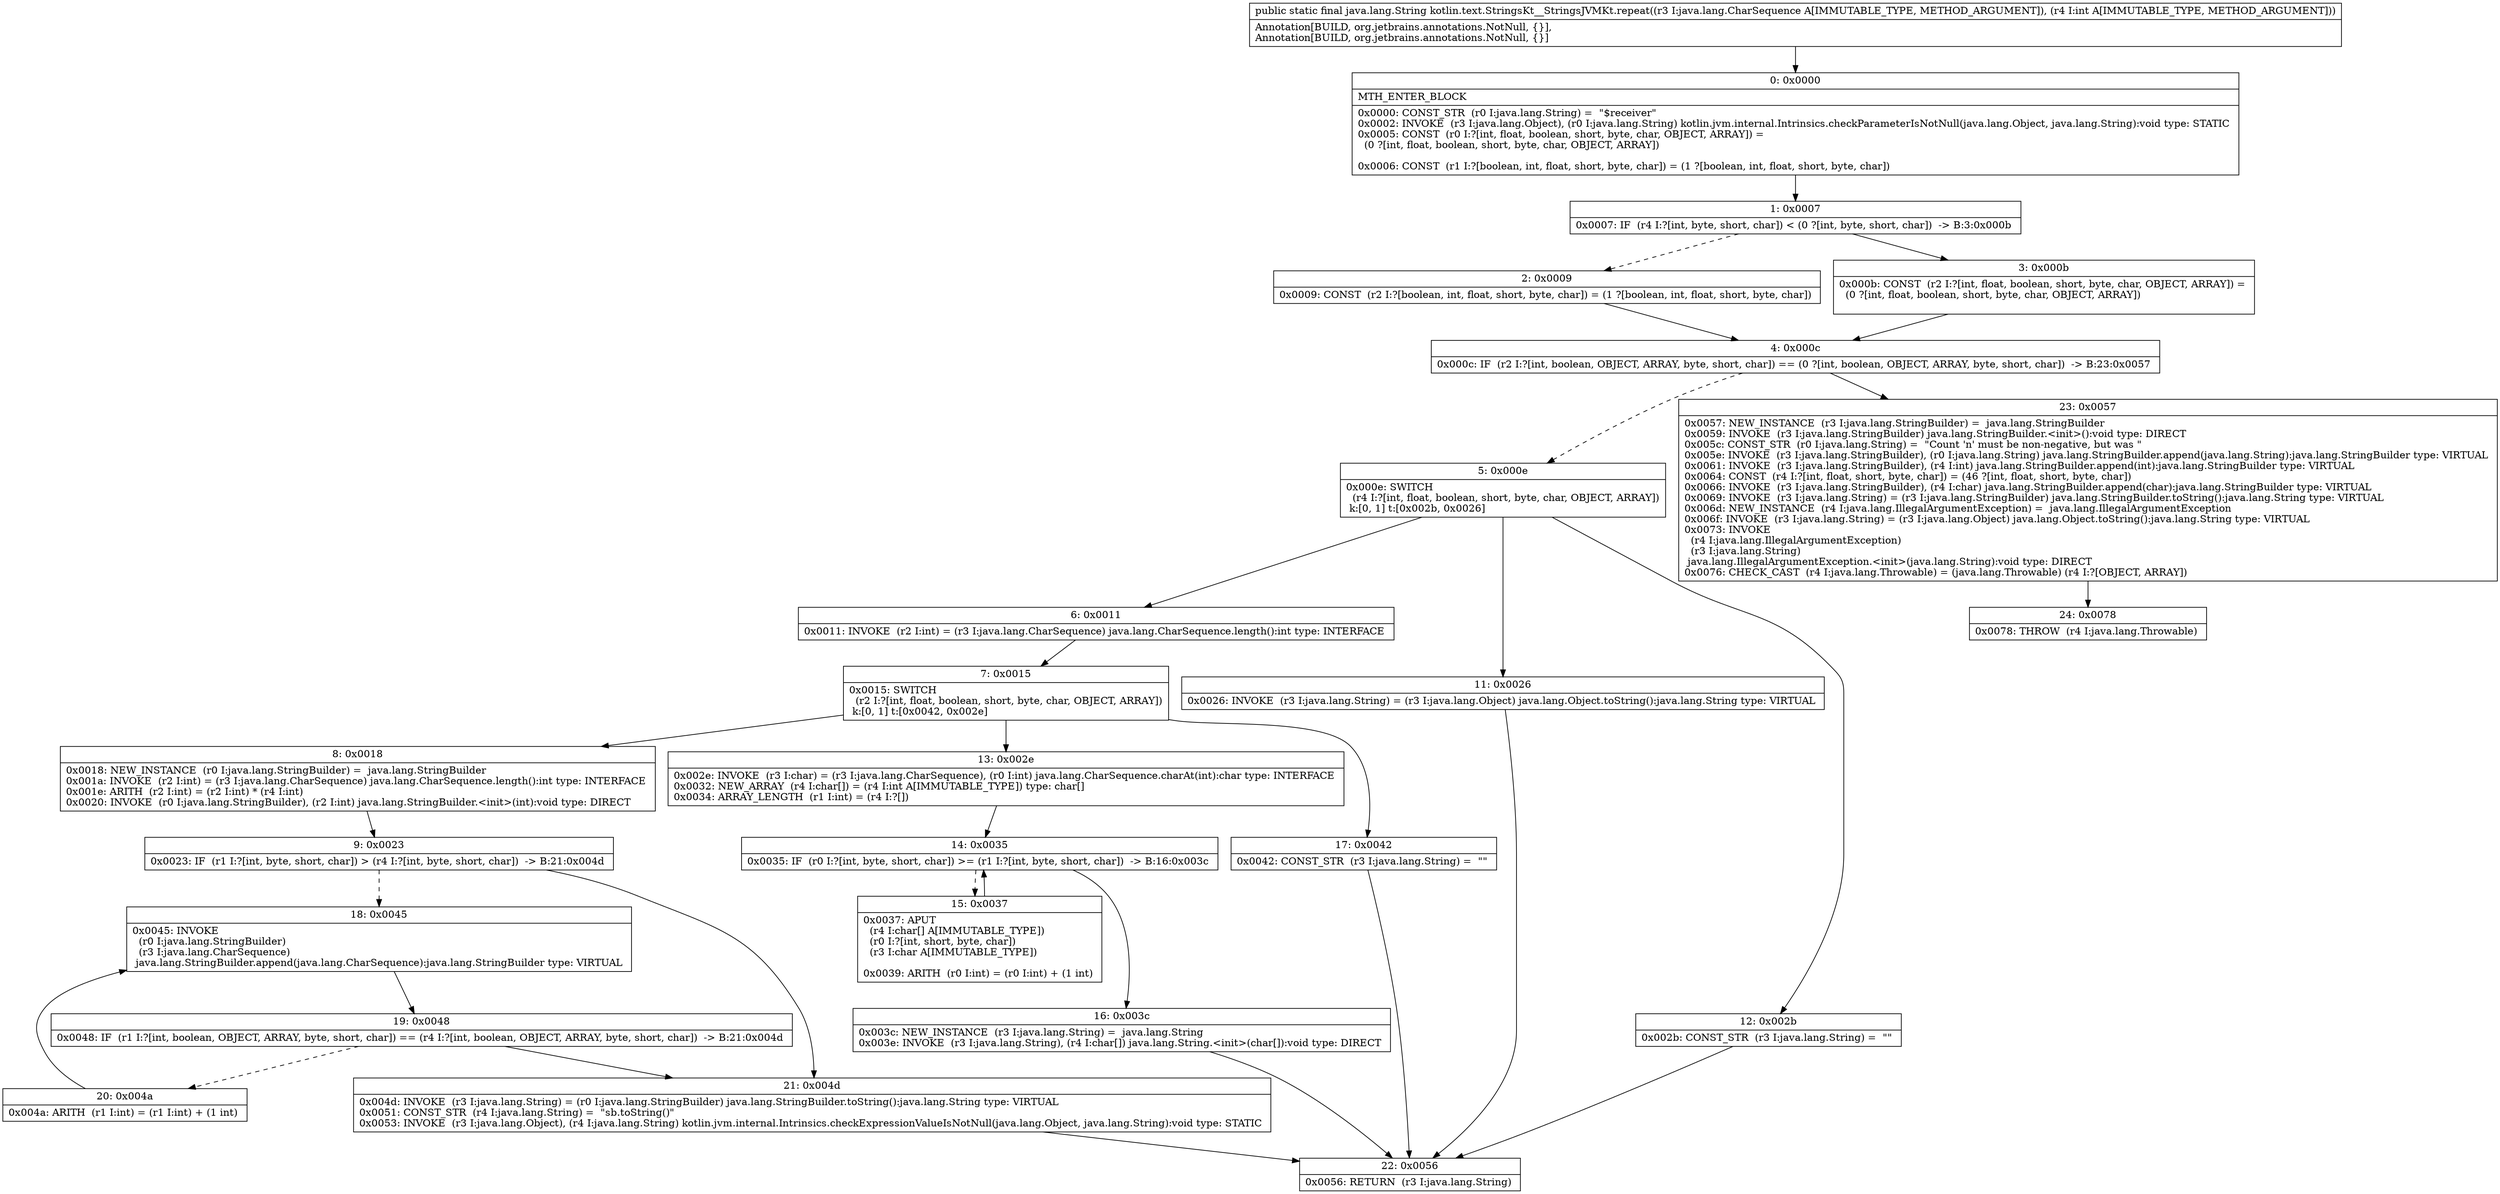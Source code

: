 digraph "CFG forkotlin.text.StringsKt__StringsJVMKt.repeat(Ljava\/lang\/CharSequence;I)Ljava\/lang\/String;" {
Node_0 [shape=record,label="{0\:\ 0x0000|MTH_ENTER_BLOCK\l|0x0000: CONST_STR  (r0 I:java.lang.String) =  \"$receiver\" \l0x0002: INVOKE  (r3 I:java.lang.Object), (r0 I:java.lang.String) kotlin.jvm.internal.Intrinsics.checkParameterIsNotNull(java.lang.Object, java.lang.String):void type: STATIC \l0x0005: CONST  (r0 I:?[int, float, boolean, short, byte, char, OBJECT, ARRAY]) = \l  (0 ?[int, float, boolean, short, byte, char, OBJECT, ARRAY])\l \l0x0006: CONST  (r1 I:?[boolean, int, float, short, byte, char]) = (1 ?[boolean, int, float, short, byte, char]) \l}"];
Node_1 [shape=record,label="{1\:\ 0x0007|0x0007: IF  (r4 I:?[int, byte, short, char]) \< (0 ?[int, byte, short, char])  \-\> B:3:0x000b \l}"];
Node_2 [shape=record,label="{2\:\ 0x0009|0x0009: CONST  (r2 I:?[boolean, int, float, short, byte, char]) = (1 ?[boolean, int, float, short, byte, char]) \l}"];
Node_3 [shape=record,label="{3\:\ 0x000b|0x000b: CONST  (r2 I:?[int, float, boolean, short, byte, char, OBJECT, ARRAY]) = \l  (0 ?[int, float, boolean, short, byte, char, OBJECT, ARRAY])\l \l}"];
Node_4 [shape=record,label="{4\:\ 0x000c|0x000c: IF  (r2 I:?[int, boolean, OBJECT, ARRAY, byte, short, char]) == (0 ?[int, boolean, OBJECT, ARRAY, byte, short, char])  \-\> B:23:0x0057 \l}"];
Node_5 [shape=record,label="{5\:\ 0x000e|0x000e: SWITCH  \l  (r4 I:?[int, float, boolean, short, byte, char, OBJECT, ARRAY])\l k:[0, 1] t:[0x002b, 0x0026] \l}"];
Node_6 [shape=record,label="{6\:\ 0x0011|0x0011: INVOKE  (r2 I:int) = (r3 I:java.lang.CharSequence) java.lang.CharSequence.length():int type: INTERFACE \l}"];
Node_7 [shape=record,label="{7\:\ 0x0015|0x0015: SWITCH  \l  (r2 I:?[int, float, boolean, short, byte, char, OBJECT, ARRAY])\l k:[0, 1] t:[0x0042, 0x002e] \l}"];
Node_8 [shape=record,label="{8\:\ 0x0018|0x0018: NEW_INSTANCE  (r0 I:java.lang.StringBuilder) =  java.lang.StringBuilder \l0x001a: INVOKE  (r2 I:int) = (r3 I:java.lang.CharSequence) java.lang.CharSequence.length():int type: INTERFACE \l0x001e: ARITH  (r2 I:int) = (r2 I:int) * (r4 I:int) \l0x0020: INVOKE  (r0 I:java.lang.StringBuilder), (r2 I:int) java.lang.StringBuilder.\<init\>(int):void type: DIRECT \l}"];
Node_9 [shape=record,label="{9\:\ 0x0023|0x0023: IF  (r1 I:?[int, byte, short, char]) \> (r4 I:?[int, byte, short, char])  \-\> B:21:0x004d \l}"];
Node_11 [shape=record,label="{11\:\ 0x0026|0x0026: INVOKE  (r3 I:java.lang.String) = (r3 I:java.lang.Object) java.lang.Object.toString():java.lang.String type: VIRTUAL \l}"];
Node_12 [shape=record,label="{12\:\ 0x002b|0x002b: CONST_STR  (r3 I:java.lang.String) =  \"\" \l}"];
Node_13 [shape=record,label="{13\:\ 0x002e|0x002e: INVOKE  (r3 I:char) = (r3 I:java.lang.CharSequence), (r0 I:int) java.lang.CharSequence.charAt(int):char type: INTERFACE \l0x0032: NEW_ARRAY  (r4 I:char[]) = (r4 I:int A[IMMUTABLE_TYPE]) type: char[] \l0x0034: ARRAY_LENGTH  (r1 I:int) = (r4 I:?[]) \l}"];
Node_14 [shape=record,label="{14\:\ 0x0035|0x0035: IF  (r0 I:?[int, byte, short, char]) \>= (r1 I:?[int, byte, short, char])  \-\> B:16:0x003c \l}"];
Node_15 [shape=record,label="{15\:\ 0x0037|0x0037: APUT  \l  (r4 I:char[] A[IMMUTABLE_TYPE])\l  (r0 I:?[int, short, byte, char])\l  (r3 I:char A[IMMUTABLE_TYPE])\l \l0x0039: ARITH  (r0 I:int) = (r0 I:int) + (1 int) \l}"];
Node_16 [shape=record,label="{16\:\ 0x003c|0x003c: NEW_INSTANCE  (r3 I:java.lang.String) =  java.lang.String \l0x003e: INVOKE  (r3 I:java.lang.String), (r4 I:char[]) java.lang.String.\<init\>(char[]):void type: DIRECT \l}"];
Node_17 [shape=record,label="{17\:\ 0x0042|0x0042: CONST_STR  (r3 I:java.lang.String) =  \"\" \l}"];
Node_18 [shape=record,label="{18\:\ 0x0045|0x0045: INVOKE  \l  (r0 I:java.lang.StringBuilder)\l  (r3 I:java.lang.CharSequence)\l java.lang.StringBuilder.append(java.lang.CharSequence):java.lang.StringBuilder type: VIRTUAL \l}"];
Node_19 [shape=record,label="{19\:\ 0x0048|0x0048: IF  (r1 I:?[int, boolean, OBJECT, ARRAY, byte, short, char]) == (r4 I:?[int, boolean, OBJECT, ARRAY, byte, short, char])  \-\> B:21:0x004d \l}"];
Node_20 [shape=record,label="{20\:\ 0x004a|0x004a: ARITH  (r1 I:int) = (r1 I:int) + (1 int) \l}"];
Node_21 [shape=record,label="{21\:\ 0x004d|0x004d: INVOKE  (r3 I:java.lang.String) = (r0 I:java.lang.StringBuilder) java.lang.StringBuilder.toString():java.lang.String type: VIRTUAL \l0x0051: CONST_STR  (r4 I:java.lang.String) =  \"sb.toString()\" \l0x0053: INVOKE  (r3 I:java.lang.Object), (r4 I:java.lang.String) kotlin.jvm.internal.Intrinsics.checkExpressionValueIsNotNull(java.lang.Object, java.lang.String):void type: STATIC \l}"];
Node_22 [shape=record,label="{22\:\ 0x0056|0x0056: RETURN  (r3 I:java.lang.String) \l}"];
Node_23 [shape=record,label="{23\:\ 0x0057|0x0057: NEW_INSTANCE  (r3 I:java.lang.StringBuilder) =  java.lang.StringBuilder \l0x0059: INVOKE  (r3 I:java.lang.StringBuilder) java.lang.StringBuilder.\<init\>():void type: DIRECT \l0x005c: CONST_STR  (r0 I:java.lang.String) =  \"Count 'n' must be non\-negative, but was \" \l0x005e: INVOKE  (r3 I:java.lang.StringBuilder), (r0 I:java.lang.String) java.lang.StringBuilder.append(java.lang.String):java.lang.StringBuilder type: VIRTUAL \l0x0061: INVOKE  (r3 I:java.lang.StringBuilder), (r4 I:int) java.lang.StringBuilder.append(int):java.lang.StringBuilder type: VIRTUAL \l0x0064: CONST  (r4 I:?[int, float, short, byte, char]) = (46 ?[int, float, short, byte, char]) \l0x0066: INVOKE  (r3 I:java.lang.StringBuilder), (r4 I:char) java.lang.StringBuilder.append(char):java.lang.StringBuilder type: VIRTUAL \l0x0069: INVOKE  (r3 I:java.lang.String) = (r3 I:java.lang.StringBuilder) java.lang.StringBuilder.toString():java.lang.String type: VIRTUAL \l0x006d: NEW_INSTANCE  (r4 I:java.lang.IllegalArgumentException) =  java.lang.IllegalArgumentException \l0x006f: INVOKE  (r3 I:java.lang.String) = (r3 I:java.lang.Object) java.lang.Object.toString():java.lang.String type: VIRTUAL \l0x0073: INVOKE  \l  (r4 I:java.lang.IllegalArgumentException)\l  (r3 I:java.lang.String)\l java.lang.IllegalArgumentException.\<init\>(java.lang.String):void type: DIRECT \l0x0076: CHECK_CAST  (r4 I:java.lang.Throwable) = (java.lang.Throwable) (r4 I:?[OBJECT, ARRAY]) \l}"];
Node_24 [shape=record,label="{24\:\ 0x0078|0x0078: THROW  (r4 I:java.lang.Throwable) \l}"];
MethodNode[shape=record,label="{public static final java.lang.String kotlin.text.StringsKt__StringsJVMKt.repeat((r3 I:java.lang.CharSequence A[IMMUTABLE_TYPE, METHOD_ARGUMENT]), (r4 I:int A[IMMUTABLE_TYPE, METHOD_ARGUMENT]))  | Annotation[BUILD, org.jetbrains.annotations.NotNull, \{\}], \lAnnotation[BUILD, org.jetbrains.annotations.NotNull, \{\}]\l}"];
MethodNode -> Node_0;
Node_0 -> Node_1;
Node_1 -> Node_2[style=dashed];
Node_1 -> Node_3;
Node_2 -> Node_4;
Node_3 -> Node_4;
Node_4 -> Node_5[style=dashed];
Node_4 -> Node_23;
Node_5 -> Node_6;
Node_5 -> Node_11;
Node_5 -> Node_12;
Node_6 -> Node_7;
Node_7 -> Node_8;
Node_7 -> Node_13;
Node_7 -> Node_17;
Node_8 -> Node_9;
Node_9 -> Node_21;
Node_9 -> Node_18[style=dashed];
Node_11 -> Node_22;
Node_12 -> Node_22;
Node_13 -> Node_14;
Node_14 -> Node_15[style=dashed];
Node_14 -> Node_16;
Node_15 -> Node_14;
Node_16 -> Node_22;
Node_17 -> Node_22;
Node_18 -> Node_19;
Node_19 -> Node_20[style=dashed];
Node_19 -> Node_21;
Node_20 -> Node_18;
Node_21 -> Node_22;
Node_23 -> Node_24;
}

